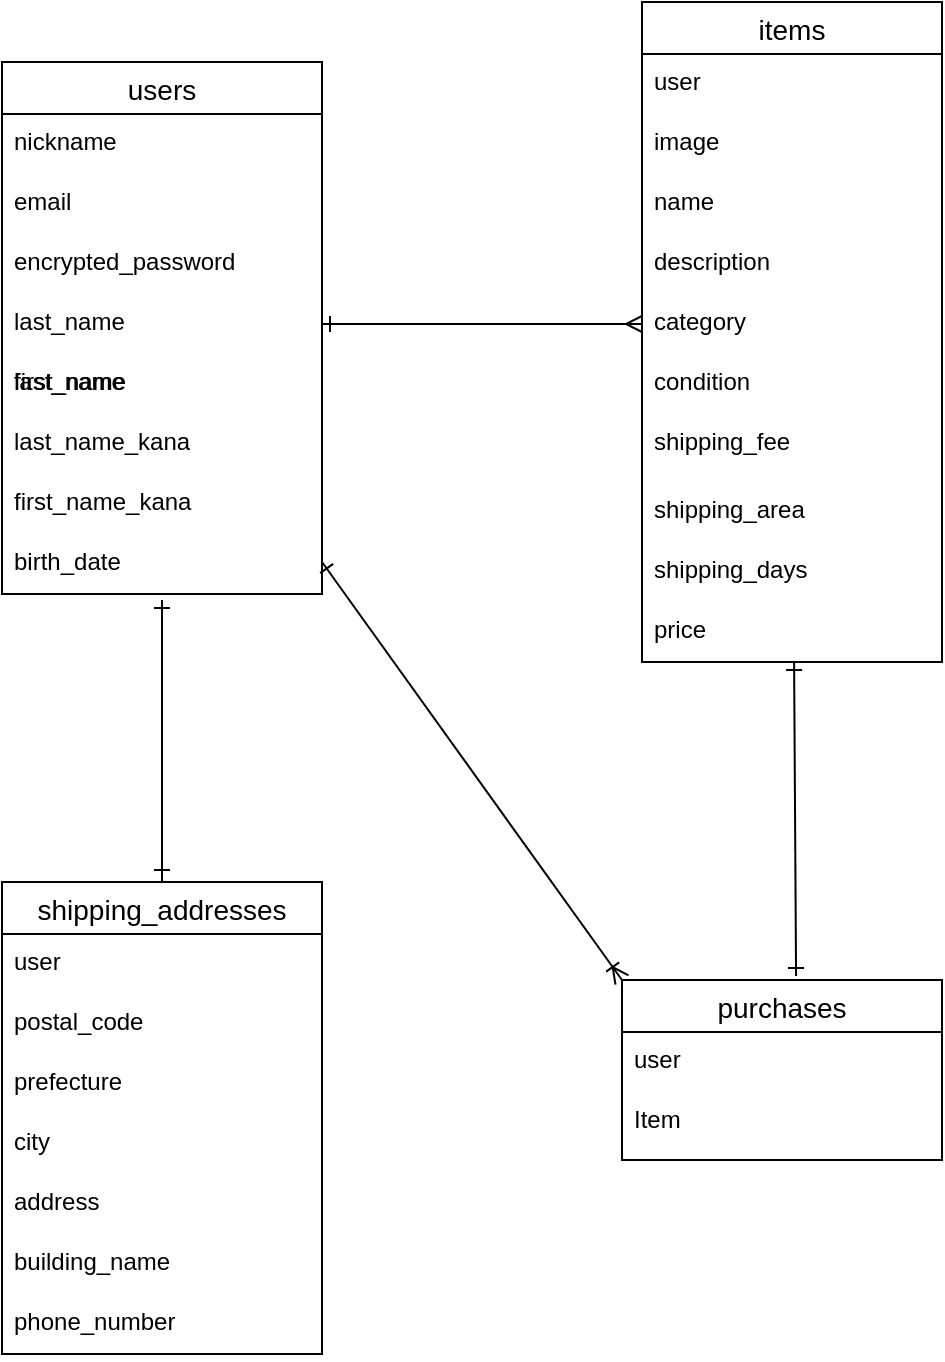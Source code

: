 <mxfile>
    <diagram id="97eLP7bPsV4qEImJlsXm" name="ページ1">
        <mxGraphModel dx="583" dy="882" grid="1" gridSize="10" guides="1" tooltips="1" connect="1" arrows="1" fold="1" page="1" pageScale="1" pageWidth="827" pageHeight="1169" math="0" shadow="0">
            <root>
                <mxCell id="0"/>
                <mxCell id="1" parent="0"/>
                <mxCell id="tbD8uesyrh6-m02SWOcG-5" value="users" style="swimlane;fontStyle=0;childLayout=stackLayout;horizontal=1;startSize=26;horizontalStack=0;resizeParent=1;resizeParentMax=0;resizeLast=0;collapsible=1;marginBottom=0;align=center;fontSize=14;" vertex="1" parent="1">
                    <mxGeometry x="50" y="1250" width="160" height="266" as="geometry"/>
                </mxCell>
                <mxCell id="tbD8uesyrh6-m02SWOcG-6" value="nickname" style="text;strokeColor=none;fillColor=none;spacingLeft=4;spacingRight=4;overflow=hidden;rotatable=0;points=[[0,0.5],[1,0.5]];portConstraint=eastwest;fontSize=12;" vertex="1" parent="tbD8uesyrh6-m02SWOcG-5">
                    <mxGeometry y="26" width="160" height="30" as="geometry"/>
                </mxCell>
                <mxCell id="tbD8uesyrh6-m02SWOcG-8" value="email" style="text;strokeColor=none;fillColor=none;spacingLeft=4;spacingRight=4;overflow=hidden;rotatable=0;points=[[0,0.5],[1,0.5]];portConstraint=eastwest;fontSize=12;" vertex="1" parent="tbD8uesyrh6-m02SWOcG-5">
                    <mxGeometry y="56" width="160" height="30" as="geometry"/>
                </mxCell>
                <mxCell id="tbD8uesyrh6-m02SWOcG-9" value="encrypted_password" style="text;strokeColor=none;fillColor=none;spacingLeft=4;spacingRight=4;overflow=hidden;rotatable=0;points=[[0,0.5],[1,0.5]];portConstraint=eastwest;fontSize=12;" vertex="1" parent="tbD8uesyrh6-m02SWOcG-5">
                    <mxGeometry y="86" width="160" height="30" as="geometry"/>
                </mxCell>
                <mxCell id="tbD8uesyrh6-m02SWOcG-11" value="last_name" style="text;strokeColor=none;fillColor=none;spacingLeft=4;spacingRight=4;overflow=hidden;rotatable=0;points=[[0,0.5],[1,0.5]];portConstraint=eastwest;fontSize=12;" vertex="1" parent="tbD8uesyrh6-m02SWOcG-5">
                    <mxGeometry y="116" width="160" height="30" as="geometry"/>
                </mxCell>
                <mxCell id="tbD8uesyrh6-m02SWOcG-13" value="first_name" style="text;strokeColor=none;fillColor=none;spacingLeft=4;spacingRight=4;overflow=hidden;rotatable=0;points=[[0,0.5],[1,0.5]];portConstraint=eastwest;fontSize=12;" vertex="1" parent="tbD8uesyrh6-m02SWOcG-5">
                    <mxGeometry y="146" width="160" height="30" as="geometry"/>
                </mxCell>
                <mxCell id="tbD8uesyrh6-m02SWOcG-15" value="last_name_kana" style="text;strokeColor=none;fillColor=none;spacingLeft=4;spacingRight=4;overflow=hidden;rotatable=0;points=[[0,0.5],[1,0.5]];portConstraint=eastwest;fontSize=12;" vertex="1" parent="tbD8uesyrh6-m02SWOcG-5">
                    <mxGeometry y="176" width="160" height="30" as="geometry"/>
                </mxCell>
                <mxCell id="tbD8uesyrh6-m02SWOcG-16" value="first_name_kana" style="text;strokeColor=none;fillColor=none;spacingLeft=4;spacingRight=4;overflow=hidden;rotatable=0;points=[[0,0.5],[1,0.5]];portConstraint=eastwest;fontSize=12;" vertex="1" parent="tbD8uesyrh6-m02SWOcG-5">
                    <mxGeometry y="206" width="160" height="30" as="geometry"/>
                </mxCell>
                <mxCell id="tbD8uesyrh6-m02SWOcG-17" value="birth_date" style="text;strokeColor=none;fillColor=none;spacingLeft=4;spacingRight=4;overflow=hidden;rotatable=0;points=[[0,0.5],[1,0.5]];portConstraint=eastwest;fontSize=12;" vertex="1" parent="tbD8uesyrh6-m02SWOcG-5">
                    <mxGeometry y="236" width="160" height="30" as="geometry"/>
                </mxCell>
                <mxCell id="tbD8uesyrh6-m02SWOcG-63" style="edgeStyle=none;html=1;entryX=0.544;entryY=-0.022;entryDx=0;entryDy=0;entryPerimeter=0;startArrow=ERone;startFill=0;endArrow=ERone;endFill=0;" edge="1" parent="1" source="tbD8uesyrh6-m02SWOcG-18" target="tbD8uesyrh6-m02SWOcG-46">
                    <mxGeometry relative="1" as="geometry"/>
                </mxCell>
                <mxCell id="tbD8uesyrh6-m02SWOcG-18" value="items" style="swimlane;fontStyle=0;childLayout=stackLayout;horizontal=1;startSize=26;horizontalStack=0;resizeParent=1;resizeParentMax=0;resizeLast=0;collapsible=1;marginBottom=0;align=center;fontSize=14;" vertex="1" parent="1">
                    <mxGeometry x="370" y="1220" width="150" height="330" as="geometry"/>
                </mxCell>
                <mxCell id="tbD8uesyrh6-m02SWOcG-19" value="user" style="text;strokeColor=none;fillColor=none;spacingLeft=4;spacingRight=4;overflow=hidden;rotatable=0;points=[[0,0.5],[1,0.5]];portConstraint=eastwest;fontSize=12;" vertex="1" parent="tbD8uesyrh6-m02SWOcG-18">
                    <mxGeometry y="26" width="150" height="30" as="geometry"/>
                </mxCell>
                <mxCell id="tbD8uesyrh6-m02SWOcG-20" value="image" style="text;strokeColor=none;fillColor=none;spacingLeft=4;spacingRight=4;overflow=hidden;rotatable=0;points=[[0,0.5],[1,0.5]];portConstraint=eastwest;fontSize=12;" vertex="1" parent="tbD8uesyrh6-m02SWOcG-18">
                    <mxGeometry y="56" width="150" height="30" as="geometry"/>
                </mxCell>
                <mxCell id="tbD8uesyrh6-m02SWOcG-21" value="name" style="text;strokeColor=none;fillColor=none;spacingLeft=4;spacingRight=4;overflow=hidden;rotatable=0;points=[[0,0.5],[1,0.5]];portConstraint=eastwest;fontSize=12;" vertex="1" parent="tbD8uesyrh6-m02SWOcG-18">
                    <mxGeometry y="86" width="150" height="30" as="geometry"/>
                </mxCell>
                <mxCell id="tbD8uesyrh6-m02SWOcG-23" value="description" style="text;strokeColor=none;fillColor=none;spacingLeft=4;spacingRight=4;overflow=hidden;rotatable=0;points=[[0,0.5],[1,0.5]];portConstraint=eastwest;fontSize=12;" vertex="1" parent="tbD8uesyrh6-m02SWOcG-18">
                    <mxGeometry y="116" width="150" height="30" as="geometry"/>
                </mxCell>
                <mxCell id="tbD8uesyrh6-m02SWOcG-24" value="category" style="text;strokeColor=none;fillColor=none;spacingLeft=4;spacingRight=4;overflow=hidden;rotatable=0;points=[[0,0.5],[1,0.5]];portConstraint=eastwest;fontSize=12;" vertex="1" parent="tbD8uesyrh6-m02SWOcG-18">
                    <mxGeometry y="146" width="150" height="30" as="geometry"/>
                </mxCell>
                <mxCell id="tbD8uesyrh6-m02SWOcG-25" value="condition" style="text;strokeColor=none;fillColor=none;spacingLeft=4;spacingRight=4;overflow=hidden;rotatable=0;points=[[0,0.5],[1,0.5]];portConstraint=eastwest;fontSize=12;" vertex="1" parent="tbD8uesyrh6-m02SWOcG-18">
                    <mxGeometry y="176" width="150" height="30" as="geometry"/>
                </mxCell>
                <mxCell id="tbD8uesyrh6-m02SWOcG-26" value="shipping_fee" style="text;strokeColor=none;fillColor=none;spacingLeft=4;spacingRight=4;overflow=hidden;rotatable=0;points=[[0,0.5],[1,0.5]];portConstraint=eastwest;fontSize=12;" vertex="1" parent="tbD8uesyrh6-m02SWOcG-18">
                    <mxGeometry y="206" width="150" height="34" as="geometry"/>
                </mxCell>
                <mxCell id="tbD8uesyrh6-m02SWOcG-35" value="shipping_area" style="text;strokeColor=none;fillColor=none;spacingLeft=4;spacingRight=4;overflow=hidden;rotatable=0;points=[[0,0.5],[1,0.5]];portConstraint=eastwest;fontSize=12;" vertex="1" parent="tbD8uesyrh6-m02SWOcG-18">
                    <mxGeometry y="240" width="150" height="30" as="geometry"/>
                </mxCell>
                <mxCell id="tbD8uesyrh6-m02SWOcG-36" value="shipping_days" style="text;strokeColor=none;fillColor=none;spacingLeft=4;spacingRight=4;overflow=hidden;rotatable=0;points=[[0,0.5],[1,0.5]];portConstraint=eastwest;fontSize=12;" vertex="1" parent="tbD8uesyrh6-m02SWOcG-18">
                    <mxGeometry y="270" width="150" height="30" as="geometry"/>
                </mxCell>
                <mxCell id="tbD8uesyrh6-m02SWOcG-37" value="price" style="text;strokeColor=none;fillColor=none;spacingLeft=4;spacingRight=4;overflow=hidden;rotatable=0;points=[[0,0.5],[1,0.5]];portConstraint=eastwest;fontSize=12;" vertex="1" parent="tbD8uesyrh6-m02SWOcG-18">
                    <mxGeometry y="300" width="150" height="30" as="geometry"/>
                </mxCell>
                <mxCell id="tbD8uesyrh6-m02SWOcG-60" style="edgeStyle=none;html=1;entryX=0.5;entryY=1.1;entryDx=0;entryDy=0;entryPerimeter=0;startArrow=none;startFill=0;endArrow=ERone;endFill=0;" edge="1" parent="1" target="tbD8uesyrh6-m02SWOcG-17">
                    <mxGeometry relative="1" as="geometry">
                        <mxPoint x="130" y="1650" as="sourcePoint"/>
                    </mxGeometry>
                </mxCell>
                <mxCell id="tbD8uesyrh6-m02SWOcG-61" style="edgeStyle=none;html=1;startArrow=none;startFill=0;endArrow=ERone;endFill=0;" edge="1" parent="1" source="tbD8uesyrh6-m02SWOcG-38">
                    <mxGeometry relative="1" as="geometry">
                        <mxPoint x="130" y="1650" as="targetPoint"/>
                    </mxGeometry>
                </mxCell>
                <mxCell id="tbD8uesyrh6-m02SWOcG-38" value="shipping_addresses" style="swimlane;fontStyle=0;childLayout=stackLayout;horizontal=1;startSize=26;horizontalStack=0;resizeParent=1;resizeParentMax=0;resizeLast=0;collapsible=1;marginBottom=0;align=center;fontSize=14;" vertex="1" parent="1">
                    <mxGeometry x="50" y="1660" width="160" height="236" as="geometry"/>
                </mxCell>
                <mxCell id="tbD8uesyrh6-m02SWOcG-39" value="user" style="text;strokeColor=none;fillColor=none;spacingLeft=4;spacingRight=4;overflow=hidden;rotatable=0;points=[[0,0.5],[1,0.5]];portConstraint=eastwest;fontSize=12;" vertex="1" parent="tbD8uesyrh6-m02SWOcG-38">
                    <mxGeometry y="26" width="160" height="30" as="geometry"/>
                </mxCell>
                <mxCell id="tbD8uesyrh6-m02SWOcG-41" value="postal_code" style="text;strokeColor=none;fillColor=none;spacingLeft=4;spacingRight=4;overflow=hidden;rotatable=0;points=[[0,0.5],[1,0.5]];portConstraint=eastwest;fontSize=12;" vertex="1" parent="tbD8uesyrh6-m02SWOcG-38">
                    <mxGeometry y="56" width="160" height="30" as="geometry"/>
                </mxCell>
                <mxCell id="tbD8uesyrh6-m02SWOcG-40" value="prefecture" style="text;strokeColor=none;fillColor=none;spacingLeft=4;spacingRight=4;overflow=hidden;rotatable=0;points=[[0,0.5],[1,0.5]];portConstraint=eastwest;fontSize=12;" vertex="1" parent="tbD8uesyrh6-m02SWOcG-38">
                    <mxGeometry y="86" width="160" height="30" as="geometry"/>
                </mxCell>
                <mxCell id="tbD8uesyrh6-m02SWOcG-42" value="city" style="text;strokeColor=none;fillColor=none;spacingLeft=4;spacingRight=4;overflow=hidden;rotatable=0;points=[[0,0.5],[1,0.5]];portConstraint=eastwest;fontSize=12;" vertex="1" parent="tbD8uesyrh6-m02SWOcG-38">
                    <mxGeometry y="116" width="160" height="30" as="geometry"/>
                </mxCell>
                <mxCell id="tbD8uesyrh6-m02SWOcG-43" value="address" style="text;strokeColor=none;fillColor=none;spacingLeft=4;spacingRight=4;overflow=hidden;rotatable=0;points=[[0,0.5],[1,0.5]];portConstraint=eastwest;fontSize=12;" vertex="1" parent="tbD8uesyrh6-m02SWOcG-38">
                    <mxGeometry y="146" width="160" height="30" as="geometry"/>
                </mxCell>
                <mxCell id="tbD8uesyrh6-m02SWOcG-44" value="building_name" style="text;strokeColor=none;fillColor=none;spacingLeft=4;spacingRight=4;overflow=hidden;rotatable=0;points=[[0,0.5],[1,0.5]];portConstraint=eastwest;fontSize=12;" vertex="1" parent="tbD8uesyrh6-m02SWOcG-38">
                    <mxGeometry y="176" width="160" height="30" as="geometry"/>
                </mxCell>
                <mxCell id="tbD8uesyrh6-m02SWOcG-45" value="phone_number" style="text;strokeColor=none;fillColor=none;spacingLeft=4;spacingRight=4;overflow=hidden;rotatable=0;points=[[0,0.5],[1,0.5]];portConstraint=eastwest;fontSize=12;" vertex="1" parent="tbD8uesyrh6-m02SWOcG-38">
                    <mxGeometry y="206" width="160" height="30" as="geometry"/>
                </mxCell>
                <mxCell id="tbD8uesyrh6-m02SWOcG-65" style="edgeStyle=none;html=1;exitX=0;exitY=0;exitDx=0;exitDy=0;startArrow=ERoneToMany;startFill=0;endArrow=ERone;endFill=0;" edge="1" parent="1" source="tbD8uesyrh6-m02SWOcG-46">
                    <mxGeometry relative="1" as="geometry">
                        <mxPoint x="210" y="1500" as="targetPoint"/>
                    </mxGeometry>
                </mxCell>
                <mxCell id="tbD8uesyrh6-m02SWOcG-46" value="purchases" style="swimlane;fontStyle=0;childLayout=stackLayout;horizontal=1;startSize=26;horizontalStack=0;resizeParent=1;resizeParentMax=0;resizeLast=0;collapsible=1;marginBottom=0;align=center;fontSize=14;" vertex="1" parent="1">
                    <mxGeometry x="360" y="1709" width="160" height="90" as="geometry"/>
                </mxCell>
                <mxCell id="tbD8uesyrh6-m02SWOcG-47" value="user" style="text;strokeColor=none;fillColor=none;spacingLeft=4;spacingRight=4;overflow=hidden;rotatable=0;points=[[0,0.5],[1,0.5]];portConstraint=eastwest;fontSize=12;" vertex="1" parent="tbD8uesyrh6-m02SWOcG-46">
                    <mxGeometry y="26" width="160" height="30" as="geometry"/>
                </mxCell>
                <mxCell id="tbD8uesyrh6-m02SWOcG-48" value="Item" style="text;strokeColor=none;fillColor=none;spacingLeft=4;spacingRight=4;overflow=hidden;rotatable=0;points=[[0,0.5],[1,0.5]];portConstraint=eastwest;fontSize=12;" vertex="1" parent="tbD8uesyrh6-m02SWOcG-46">
                    <mxGeometry y="56" width="160" height="34" as="geometry"/>
                </mxCell>
                <mxCell id="tbD8uesyrh6-m02SWOcG-52" value="last_name" style="text;strokeColor=none;fillColor=none;spacingLeft=4;spacingRight=4;overflow=hidden;rotatable=0;points=[[0,0.5],[1,0.5]];portConstraint=eastwest;fontSize=12;" vertex="1" parent="1">
                    <mxGeometry x="50" y="1396" width="160" height="30" as="geometry"/>
                </mxCell>
                <mxCell id="tbD8uesyrh6-m02SWOcG-55" style="edgeStyle=none;html=1;exitX=1;exitY=0.5;exitDx=0;exitDy=0;entryX=0;entryY=0.5;entryDx=0;entryDy=0;startArrow=ERone;startFill=0;endArrow=ERmany;endFill=0;" edge="1" parent="1" source="tbD8uesyrh6-m02SWOcG-11" target="tbD8uesyrh6-m02SWOcG-24">
                    <mxGeometry relative="1" as="geometry"/>
                </mxCell>
            </root>
        </mxGraphModel>
    </diagram>
</mxfile>